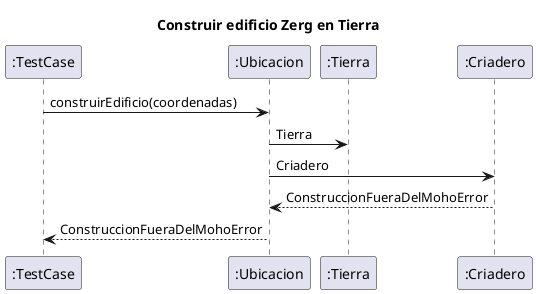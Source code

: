 @startuml
'https://plantuml.com/sequence-diagram


title Construir edificio Zerg en Tierra
":TestCase" -> ":Ubicacion": construirEdificio(coordenadas)
":Ubicacion" -> ":Tierra": Tierra
":Ubicacion" -> ":Criadero": Criadero
":Criadero" --> ":Ubicacion": ConstruccionFueraDelMohoError
":Ubicacion" --> ":TestCase": ConstruccionFueraDelMohoError


@enduml